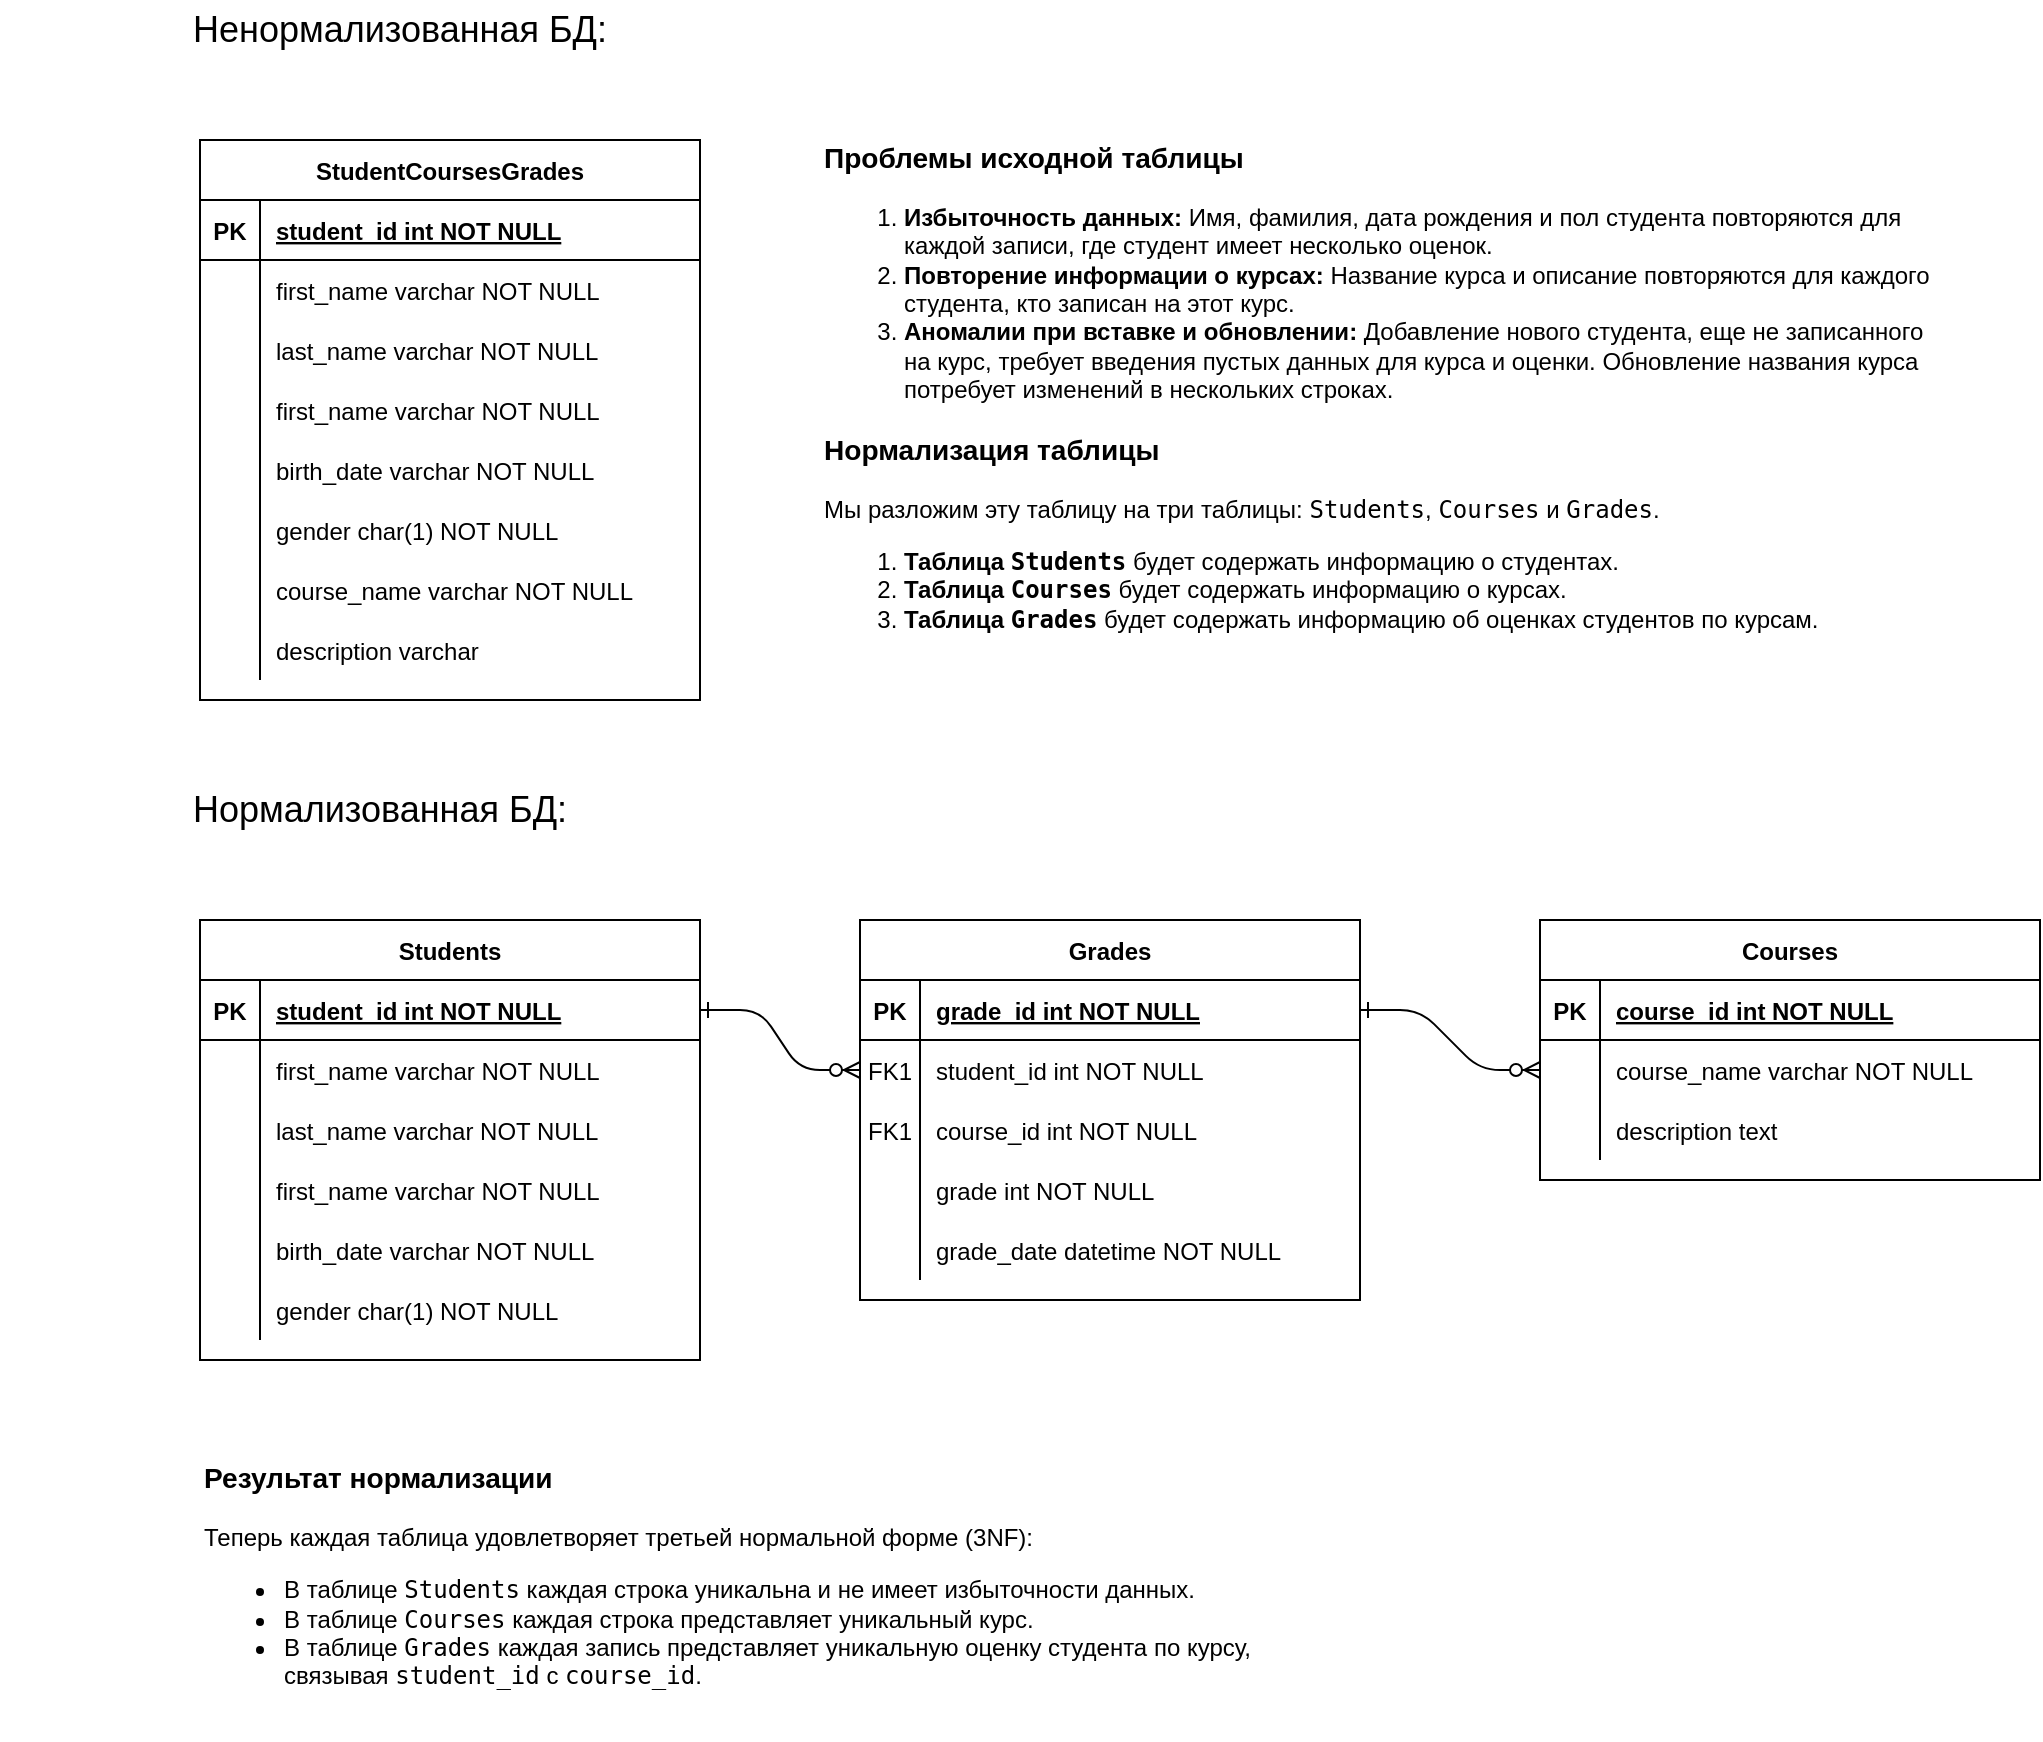 <mxfile version="25.0.3" pages="2">
  <diagram id="R2lEEEUBdFMjLlhIrx00" name="Пример 1">
    <mxGraphModel dx="1887" dy="658" grid="1" gridSize="10" guides="1" tooltips="1" connect="1" arrows="1" fold="1" page="1" pageScale="1" pageWidth="850" pageHeight="1100" math="0" shadow="0" extFonts="Permanent Marker^https://fonts.googleapis.com/css?family=Permanent+Marker">
      <root>
        <mxCell id="0" />
        <mxCell id="1" parent="0" />
        <mxCell id="C-vyLk0tnHw3VtMMgP7b-1" value="" style="edgeStyle=entityRelationEdgeStyle;endArrow=ERzeroToMany;startArrow=ERone;endFill=1;startFill=0;" parent="1" source="C-vyLk0tnHw3VtMMgP7b-24" target="C-vyLk0tnHw3VtMMgP7b-6" edge="1">
          <mxGeometry width="100" height="100" relative="1" as="geometry">
            <mxPoint x="310" y="1070" as="sourcePoint" />
            <mxPoint x="410" y="970" as="targetPoint" />
          </mxGeometry>
        </mxCell>
        <mxCell id="C-vyLk0tnHw3VtMMgP7b-12" value="" style="edgeStyle=entityRelationEdgeStyle;endArrow=ERzeroToMany;startArrow=ERone;endFill=1;startFill=0;" parent="1" source="C-vyLk0tnHw3VtMMgP7b-3" target="C-vyLk0tnHw3VtMMgP7b-17" edge="1">
          <mxGeometry width="100" height="100" relative="1" as="geometry">
            <mxPoint x="370" y="530" as="sourcePoint" />
            <mxPoint x="430" y="555" as="targetPoint" />
          </mxGeometry>
        </mxCell>
        <mxCell id="C-vyLk0tnHw3VtMMgP7b-2" value="Grades" style="shape=table;startSize=30;container=1;collapsible=1;childLayout=tableLayout;fixedRows=1;rowLines=0;fontStyle=1;align=center;resizeLast=1;" parent="1" vertex="1">
          <mxGeometry x="420" y="470" width="250" height="190" as="geometry" />
        </mxCell>
        <mxCell id="C-vyLk0tnHw3VtMMgP7b-3" value="" style="shape=partialRectangle;collapsible=0;dropTarget=0;pointerEvents=0;fillColor=none;points=[[0,0.5],[1,0.5]];portConstraint=eastwest;top=0;left=0;right=0;bottom=1;" parent="C-vyLk0tnHw3VtMMgP7b-2" vertex="1">
          <mxGeometry y="30" width="250" height="30" as="geometry" />
        </mxCell>
        <mxCell id="C-vyLk0tnHw3VtMMgP7b-4" value="PK" style="shape=partialRectangle;overflow=hidden;connectable=0;fillColor=none;top=0;left=0;bottom=0;right=0;fontStyle=1;" parent="C-vyLk0tnHw3VtMMgP7b-3" vertex="1">
          <mxGeometry width="30" height="30" as="geometry">
            <mxRectangle width="30" height="30" as="alternateBounds" />
          </mxGeometry>
        </mxCell>
        <mxCell id="C-vyLk0tnHw3VtMMgP7b-5" value="grade_id int NOT NULL " style="shape=partialRectangle;overflow=hidden;connectable=0;fillColor=none;top=0;left=0;bottom=0;right=0;align=left;spacingLeft=6;fontStyle=5;" parent="C-vyLk0tnHw3VtMMgP7b-3" vertex="1">
          <mxGeometry x="30" width="220" height="30" as="geometry">
            <mxRectangle width="220" height="30" as="alternateBounds" />
          </mxGeometry>
        </mxCell>
        <mxCell id="C-vyLk0tnHw3VtMMgP7b-6" value="" style="shape=partialRectangle;collapsible=0;dropTarget=0;pointerEvents=0;fillColor=none;points=[[0,0.5],[1,0.5]];portConstraint=eastwest;top=0;left=0;right=0;bottom=0;" parent="C-vyLk0tnHw3VtMMgP7b-2" vertex="1">
          <mxGeometry y="60" width="250" height="30" as="geometry" />
        </mxCell>
        <mxCell id="C-vyLk0tnHw3VtMMgP7b-7" value="FK1" style="shape=partialRectangle;overflow=hidden;connectable=0;fillColor=none;top=0;left=0;bottom=0;right=0;" parent="C-vyLk0tnHw3VtMMgP7b-6" vertex="1">
          <mxGeometry width="30" height="30" as="geometry">
            <mxRectangle width="30" height="30" as="alternateBounds" />
          </mxGeometry>
        </mxCell>
        <mxCell id="C-vyLk0tnHw3VtMMgP7b-8" value="student_id int NOT NULL" style="shape=partialRectangle;overflow=hidden;connectable=0;fillColor=none;top=0;left=0;bottom=0;right=0;align=left;spacingLeft=6;" parent="C-vyLk0tnHw3VtMMgP7b-6" vertex="1">
          <mxGeometry x="30" width="220" height="30" as="geometry">
            <mxRectangle width="220" height="30" as="alternateBounds" />
          </mxGeometry>
        </mxCell>
        <mxCell id="tH8JoVMTj8ZfuamFfaAy-13" value="" style="shape=partialRectangle;collapsible=0;dropTarget=0;pointerEvents=0;fillColor=none;points=[[0,0.5],[1,0.5]];portConstraint=eastwest;top=0;left=0;right=0;bottom=0;" parent="C-vyLk0tnHw3VtMMgP7b-2" vertex="1">
          <mxGeometry y="90" width="250" height="30" as="geometry" />
        </mxCell>
        <mxCell id="tH8JoVMTj8ZfuamFfaAy-14" value="FK1" style="shape=partialRectangle;overflow=hidden;connectable=0;fillColor=none;top=0;left=0;bottom=0;right=0;" parent="tH8JoVMTj8ZfuamFfaAy-13" vertex="1">
          <mxGeometry width="30" height="30" as="geometry">
            <mxRectangle width="30" height="30" as="alternateBounds" />
          </mxGeometry>
        </mxCell>
        <mxCell id="tH8JoVMTj8ZfuamFfaAy-15" value="course_id int NOT NULL" style="shape=partialRectangle;overflow=hidden;connectable=0;fillColor=none;top=0;left=0;bottom=0;right=0;align=left;spacingLeft=6;" parent="tH8JoVMTj8ZfuamFfaAy-13" vertex="1">
          <mxGeometry x="30" width="220" height="30" as="geometry">
            <mxRectangle width="220" height="30" as="alternateBounds" />
          </mxGeometry>
        </mxCell>
        <mxCell id="C-vyLk0tnHw3VtMMgP7b-9" value="" style="shape=partialRectangle;collapsible=0;dropTarget=0;pointerEvents=0;fillColor=none;points=[[0,0.5],[1,0.5]];portConstraint=eastwest;top=0;left=0;right=0;bottom=0;" parent="C-vyLk0tnHw3VtMMgP7b-2" vertex="1">
          <mxGeometry y="120" width="250" height="30" as="geometry" />
        </mxCell>
        <mxCell id="C-vyLk0tnHw3VtMMgP7b-10" value="" style="shape=partialRectangle;overflow=hidden;connectable=0;fillColor=none;top=0;left=0;bottom=0;right=0;" parent="C-vyLk0tnHw3VtMMgP7b-9" vertex="1">
          <mxGeometry width="30" height="30" as="geometry">
            <mxRectangle width="30" height="30" as="alternateBounds" />
          </mxGeometry>
        </mxCell>
        <mxCell id="C-vyLk0tnHw3VtMMgP7b-11" value="grade int NOT NULL" style="shape=partialRectangle;overflow=hidden;connectable=0;fillColor=none;top=0;left=0;bottom=0;right=0;align=left;spacingLeft=6;" parent="C-vyLk0tnHw3VtMMgP7b-9" vertex="1">
          <mxGeometry x="30" width="220" height="30" as="geometry">
            <mxRectangle width="220" height="30" as="alternateBounds" />
          </mxGeometry>
        </mxCell>
        <mxCell id="tH8JoVMTj8ZfuamFfaAy-19" value="" style="shape=partialRectangle;collapsible=0;dropTarget=0;pointerEvents=0;fillColor=none;points=[[0,0.5],[1,0.5]];portConstraint=eastwest;top=0;left=0;right=0;bottom=0;" parent="C-vyLk0tnHw3VtMMgP7b-2" vertex="1">
          <mxGeometry y="150" width="250" height="30" as="geometry" />
        </mxCell>
        <mxCell id="tH8JoVMTj8ZfuamFfaAy-20" value="" style="shape=partialRectangle;overflow=hidden;connectable=0;fillColor=none;top=0;left=0;bottom=0;right=0;" parent="tH8JoVMTj8ZfuamFfaAy-19" vertex="1">
          <mxGeometry width="30" height="30" as="geometry">
            <mxRectangle width="30" height="30" as="alternateBounds" />
          </mxGeometry>
        </mxCell>
        <mxCell id="tH8JoVMTj8ZfuamFfaAy-21" value="grade_date datetime NOT NULL" style="shape=partialRectangle;overflow=hidden;connectable=0;fillColor=none;top=0;left=0;bottom=0;right=0;align=left;spacingLeft=6;" parent="tH8JoVMTj8ZfuamFfaAy-19" vertex="1">
          <mxGeometry x="30" width="220" height="30" as="geometry">
            <mxRectangle width="220" height="30" as="alternateBounds" />
          </mxGeometry>
        </mxCell>
        <mxCell id="C-vyLk0tnHw3VtMMgP7b-13" value="Courses" style="shape=table;startSize=30;container=1;collapsible=1;childLayout=tableLayout;fixedRows=1;rowLines=0;fontStyle=1;align=center;resizeLast=1;" parent="1" vertex="1">
          <mxGeometry x="760" y="470" width="250" height="130" as="geometry">
            <mxRectangle x="760" y="470" width="90" height="30" as="alternateBounds" />
          </mxGeometry>
        </mxCell>
        <mxCell id="C-vyLk0tnHw3VtMMgP7b-14" value="" style="shape=partialRectangle;collapsible=0;dropTarget=0;pointerEvents=0;fillColor=none;points=[[0,0.5],[1,0.5]];portConstraint=eastwest;top=0;left=0;right=0;bottom=1;" parent="C-vyLk0tnHw3VtMMgP7b-13" vertex="1">
          <mxGeometry y="30" width="250" height="30" as="geometry" />
        </mxCell>
        <mxCell id="C-vyLk0tnHw3VtMMgP7b-15" value="PK" style="shape=partialRectangle;overflow=hidden;connectable=0;fillColor=none;top=0;left=0;bottom=0;right=0;fontStyle=1;" parent="C-vyLk0tnHw3VtMMgP7b-14" vertex="1">
          <mxGeometry width="30" height="30" as="geometry">
            <mxRectangle width="30" height="30" as="alternateBounds" />
          </mxGeometry>
        </mxCell>
        <mxCell id="C-vyLk0tnHw3VtMMgP7b-16" value="course_id int NOT NULL " style="shape=partialRectangle;overflow=hidden;connectable=0;fillColor=none;top=0;left=0;bottom=0;right=0;align=left;spacingLeft=6;fontStyle=5;" parent="C-vyLk0tnHw3VtMMgP7b-14" vertex="1">
          <mxGeometry x="30" width="220" height="30" as="geometry">
            <mxRectangle width="220" height="30" as="alternateBounds" />
          </mxGeometry>
        </mxCell>
        <mxCell id="C-vyLk0tnHw3VtMMgP7b-17" value="" style="shape=partialRectangle;collapsible=0;dropTarget=0;pointerEvents=0;fillColor=none;points=[[0,0.5],[1,0.5]];portConstraint=eastwest;top=0;left=0;right=0;bottom=0;" parent="C-vyLk0tnHw3VtMMgP7b-13" vertex="1">
          <mxGeometry y="60" width="250" height="30" as="geometry" />
        </mxCell>
        <mxCell id="C-vyLk0tnHw3VtMMgP7b-18" value="" style="shape=partialRectangle;overflow=hidden;connectable=0;fillColor=none;top=0;left=0;bottom=0;right=0;" parent="C-vyLk0tnHw3VtMMgP7b-17" vertex="1">
          <mxGeometry width="30" height="30" as="geometry">
            <mxRectangle width="30" height="30" as="alternateBounds" />
          </mxGeometry>
        </mxCell>
        <mxCell id="C-vyLk0tnHw3VtMMgP7b-19" value="course_name varchar NOT NULL" style="shape=partialRectangle;overflow=hidden;connectable=0;fillColor=none;top=0;left=0;bottom=0;right=0;align=left;spacingLeft=6;" parent="C-vyLk0tnHw3VtMMgP7b-17" vertex="1">
          <mxGeometry x="30" width="220" height="30" as="geometry">
            <mxRectangle width="220" height="30" as="alternateBounds" />
          </mxGeometry>
        </mxCell>
        <mxCell id="C-vyLk0tnHw3VtMMgP7b-20" value="" style="shape=partialRectangle;collapsible=0;dropTarget=0;pointerEvents=0;fillColor=none;points=[[0,0.5],[1,0.5]];portConstraint=eastwest;top=0;left=0;right=0;bottom=0;" parent="C-vyLk0tnHw3VtMMgP7b-13" vertex="1">
          <mxGeometry y="90" width="250" height="30" as="geometry" />
        </mxCell>
        <mxCell id="C-vyLk0tnHw3VtMMgP7b-21" value="" style="shape=partialRectangle;overflow=hidden;connectable=0;fillColor=none;top=0;left=0;bottom=0;right=0;" parent="C-vyLk0tnHw3VtMMgP7b-20" vertex="1">
          <mxGeometry width="30" height="30" as="geometry">
            <mxRectangle width="30" height="30" as="alternateBounds" />
          </mxGeometry>
        </mxCell>
        <mxCell id="C-vyLk0tnHw3VtMMgP7b-22" value="description text" style="shape=partialRectangle;overflow=hidden;connectable=0;fillColor=none;top=0;left=0;bottom=0;right=0;align=left;spacingLeft=6;" parent="C-vyLk0tnHw3VtMMgP7b-20" vertex="1">
          <mxGeometry x="30" width="220" height="30" as="geometry">
            <mxRectangle width="220" height="30" as="alternateBounds" />
          </mxGeometry>
        </mxCell>
        <mxCell id="C-vyLk0tnHw3VtMMgP7b-23" value="Students" style="shape=table;startSize=30;container=1;collapsible=1;childLayout=tableLayout;fixedRows=1;rowLines=0;fontStyle=1;align=center;resizeLast=1;" parent="1" vertex="1">
          <mxGeometry x="90" y="470" width="250" height="220" as="geometry">
            <mxRectangle x="120" y="120" width="90" height="30" as="alternateBounds" />
          </mxGeometry>
        </mxCell>
        <mxCell id="C-vyLk0tnHw3VtMMgP7b-24" value="" style="shape=partialRectangle;collapsible=0;dropTarget=0;pointerEvents=0;fillColor=none;points=[[0,0.5],[1,0.5]];portConstraint=eastwest;top=0;left=0;right=0;bottom=1;" parent="C-vyLk0tnHw3VtMMgP7b-23" vertex="1">
          <mxGeometry y="30" width="250" height="30" as="geometry" />
        </mxCell>
        <mxCell id="C-vyLk0tnHw3VtMMgP7b-25" value="PK" style="shape=partialRectangle;overflow=hidden;connectable=0;fillColor=none;top=0;left=0;bottom=0;right=0;fontStyle=1;" parent="C-vyLk0tnHw3VtMMgP7b-24" vertex="1">
          <mxGeometry width="30" height="30" as="geometry">
            <mxRectangle width="30" height="30" as="alternateBounds" />
          </mxGeometry>
        </mxCell>
        <mxCell id="C-vyLk0tnHw3VtMMgP7b-26" value="student_id int NOT NULL " style="shape=partialRectangle;overflow=hidden;connectable=0;fillColor=none;top=0;left=0;bottom=0;right=0;align=left;spacingLeft=6;fontStyle=5;" parent="C-vyLk0tnHw3VtMMgP7b-24" vertex="1">
          <mxGeometry x="30" width="220" height="30" as="geometry">
            <mxRectangle width="220" height="30" as="alternateBounds" />
          </mxGeometry>
        </mxCell>
        <mxCell id="C-vyLk0tnHw3VtMMgP7b-27" value="" style="shape=partialRectangle;collapsible=0;dropTarget=0;pointerEvents=0;fillColor=none;points=[[0,0.5],[1,0.5]];portConstraint=eastwest;top=0;left=0;right=0;bottom=0;" parent="C-vyLk0tnHw3VtMMgP7b-23" vertex="1">
          <mxGeometry y="60" width="250" height="30" as="geometry" />
        </mxCell>
        <mxCell id="C-vyLk0tnHw3VtMMgP7b-28" value="" style="shape=partialRectangle;overflow=hidden;connectable=0;fillColor=none;top=0;left=0;bottom=0;right=0;" parent="C-vyLk0tnHw3VtMMgP7b-27" vertex="1">
          <mxGeometry width="30" height="30" as="geometry">
            <mxRectangle width="30" height="30" as="alternateBounds" />
          </mxGeometry>
        </mxCell>
        <mxCell id="C-vyLk0tnHw3VtMMgP7b-29" value="first_name varchar NOT NULL" style="shape=partialRectangle;overflow=hidden;connectable=0;fillColor=none;top=0;left=0;bottom=0;right=0;align=left;spacingLeft=6;" parent="C-vyLk0tnHw3VtMMgP7b-27" vertex="1">
          <mxGeometry x="30" width="220" height="30" as="geometry">
            <mxRectangle width="220" height="30" as="alternateBounds" />
          </mxGeometry>
        </mxCell>
        <mxCell id="tH8JoVMTj8ZfuamFfaAy-1" value="" style="shape=partialRectangle;collapsible=0;dropTarget=0;pointerEvents=0;fillColor=none;points=[[0,0.5],[1,0.5]];portConstraint=eastwest;top=0;left=0;right=0;bottom=0;" parent="C-vyLk0tnHw3VtMMgP7b-23" vertex="1">
          <mxGeometry y="90" width="250" height="30" as="geometry" />
        </mxCell>
        <mxCell id="tH8JoVMTj8ZfuamFfaAy-2" value="" style="shape=partialRectangle;overflow=hidden;connectable=0;fillColor=none;top=0;left=0;bottom=0;right=0;" parent="tH8JoVMTj8ZfuamFfaAy-1" vertex="1">
          <mxGeometry width="30" height="30" as="geometry">
            <mxRectangle width="30" height="30" as="alternateBounds" />
          </mxGeometry>
        </mxCell>
        <mxCell id="tH8JoVMTj8ZfuamFfaAy-3" value="last_name varchar NOT NULL" style="shape=partialRectangle;overflow=hidden;connectable=0;fillColor=none;top=0;left=0;bottom=0;right=0;align=left;spacingLeft=6;" parent="tH8JoVMTj8ZfuamFfaAy-1" vertex="1">
          <mxGeometry x="30" width="220" height="30" as="geometry">
            <mxRectangle width="220" height="30" as="alternateBounds" />
          </mxGeometry>
        </mxCell>
        <mxCell id="tH8JoVMTj8ZfuamFfaAy-4" value="" style="shape=partialRectangle;collapsible=0;dropTarget=0;pointerEvents=0;fillColor=none;points=[[0,0.5],[1,0.5]];portConstraint=eastwest;top=0;left=0;right=0;bottom=0;" parent="C-vyLk0tnHw3VtMMgP7b-23" vertex="1">
          <mxGeometry y="120" width="250" height="30" as="geometry" />
        </mxCell>
        <mxCell id="tH8JoVMTj8ZfuamFfaAy-5" value="" style="shape=partialRectangle;overflow=hidden;connectable=0;fillColor=none;top=0;left=0;bottom=0;right=0;" parent="tH8JoVMTj8ZfuamFfaAy-4" vertex="1">
          <mxGeometry width="30" height="30" as="geometry">
            <mxRectangle width="30" height="30" as="alternateBounds" />
          </mxGeometry>
        </mxCell>
        <mxCell id="tH8JoVMTj8ZfuamFfaAy-6" value="first_name varchar NOT NULL" style="shape=partialRectangle;overflow=hidden;connectable=0;fillColor=none;top=0;left=0;bottom=0;right=0;align=left;spacingLeft=6;" parent="tH8JoVMTj8ZfuamFfaAy-4" vertex="1">
          <mxGeometry x="30" width="220" height="30" as="geometry">
            <mxRectangle width="220" height="30" as="alternateBounds" />
          </mxGeometry>
        </mxCell>
        <mxCell id="tH8JoVMTj8ZfuamFfaAy-7" value="" style="shape=partialRectangle;collapsible=0;dropTarget=0;pointerEvents=0;fillColor=none;points=[[0,0.5],[1,0.5]];portConstraint=eastwest;top=0;left=0;right=0;bottom=0;" parent="C-vyLk0tnHw3VtMMgP7b-23" vertex="1">
          <mxGeometry y="150" width="250" height="30" as="geometry" />
        </mxCell>
        <mxCell id="tH8JoVMTj8ZfuamFfaAy-8" value="" style="shape=partialRectangle;overflow=hidden;connectable=0;fillColor=none;top=0;left=0;bottom=0;right=0;" parent="tH8JoVMTj8ZfuamFfaAy-7" vertex="1">
          <mxGeometry width="30" height="30" as="geometry">
            <mxRectangle width="30" height="30" as="alternateBounds" />
          </mxGeometry>
        </mxCell>
        <mxCell id="tH8JoVMTj8ZfuamFfaAy-9" value="birth_date varchar NOT NULL" style="shape=partialRectangle;overflow=hidden;connectable=0;fillColor=none;top=0;left=0;bottom=0;right=0;align=left;spacingLeft=6;" parent="tH8JoVMTj8ZfuamFfaAy-7" vertex="1">
          <mxGeometry x="30" width="220" height="30" as="geometry">
            <mxRectangle width="220" height="30" as="alternateBounds" />
          </mxGeometry>
        </mxCell>
        <mxCell id="tH8JoVMTj8ZfuamFfaAy-10" value="" style="shape=partialRectangle;collapsible=0;dropTarget=0;pointerEvents=0;fillColor=none;points=[[0,0.5],[1,0.5]];portConstraint=eastwest;top=0;left=0;right=0;bottom=0;" parent="C-vyLk0tnHw3VtMMgP7b-23" vertex="1">
          <mxGeometry y="180" width="250" height="30" as="geometry" />
        </mxCell>
        <mxCell id="tH8JoVMTj8ZfuamFfaAy-11" value="" style="shape=partialRectangle;overflow=hidden;connectable=0;fillColor=none;top=0;left=0;bottom=0;right=0;" parent="tH8JoVMTj8ZfuamFfaAy-10" vertex="1">
          <mxGeometry width="30" height="30" as="geometry">
            <mxRectangle width="30" height="30" as="alternateBounds" />
          </mxGeometry>
        </mxCell>
        <mxCell id="tH8JoVMTj8ZfuamFfaAy-12" value="gender char(1) NOT NULL" style="shape=partialRectangle;overflow=hidden;connectable=0;fillColor=none;top=0;left=0;bottom=0;right=0;align=left;spacingLeft=6;" parent="tH8JoVMTj8ZfuamFfaAy-10" vertex="1">
          <mxGeometry x="30" width="220" height="30" as="geometry">
            <mxRectangle width="220" height="30" as="alternateBounds" />
          </mxGeometry>
        </mxCell>
        <mxCell id="tH8JoVMTj8ZfuamFfaAy-22" value="StudentCoursesGrades" style="shape=table;startSize=30;container=1;collapsible=1;childLayout=tableLayout;fixedRows=1;rowLines=0;fontStyle=1;align=center;resizeLast=1;" parent="1" vertex="1">
          <mxGeometry x="90" y="80" width="250" height="280" as="geometry">
            <mxRectangle x="120" y="120" width="90" height="30" as="alternateBounds" />
          </mxGeometry>
        </mxCell>
        <mxCell id="tH8JoVMTj8ZfuamFfaAy-23" value="" style="shape=partialRectangle;collapsible=0;dropTarget=0;pointerEvents=0;fillColor=none;points=[[0,0.5],[1,0.5]];portConstraint=eastwest;top=0;left=0;right=0;bottom=1;" parent="tH8JoVMTj8ZfuamFfaAy-22" vertex="1">
          <mxGeometry y="30" width="250" height="30" as="geometry" />
        </mxCell>
        <mxCell id="tH8JoVMTj8ZfuamFfaAy-24" value="PK" style="shape=partialRectangle;overflow=hidden;connectable=0;fillColor=none;top=0;left=0;bottom=0;right=0;fontStyle=1;" parent="tH8JoVMTj8ZfuamFfaAy-23" vertex="1">
          <mxGeometry width="30" height="30" as="geometry">
            <mxRectangle width="30" height="30" as="alternateBounds" />
          </mxGeometry>
        </mxCell>
        <mxCell id="tH8JoVMTj8ZfuamFfaAy-25" value="student_id int NOT NULL " style="shape=partialRectangle;overflow=hidden;connectable=0;fillColor=none;top=0;left=0;bottom=0;right=0;align=left;spacingLeft=6;fontStyle=5;" parent="tH8JoVMTj8ZfuamFfaAy-23" vertex="1">
          <mxGeometry x="30" width="220" height="30" as="geometry">
            <mxRectangle width="220" height="30" as="alternateBounds" />
          </mxGeometry>
        </mxCell>
        <mxCell id="tH8JoVMTj8ZfuamFfaAy-26" value="" style="shape=partialRectangle;collapsible=0;dropTarget=0;pointerEvents=0;fillColor=none;points=[[0,0.5],[1,0.5]];portConstraint=eastwest;top=0;left=0;right=0;bottom=0;" parent="tH8JoVMTj8ZfuamFfaAy-22" vertex="1">
          <mxGeometry y="60" width="250" height="30" as="geometry" />
        </mxCell>
        <mxCell id="tH8JoVMTj8ZfuamFfaAy-27" value="" style="shape=partialRectangle;overflow=hidden;connectable=0;fillColor=none;top=0;left=0;bottom=0;right=0;" parent="tH8JoVMTj8ZfuamFfaAy-26" vertex="1">
          <mxGeometry width="30" height="30" as="geometry">
            <mxRectangle width="30" height="30" as="alternateBounds" />
          </mxGeometry>
        </mxCell>
        <mxCell id="tH8JoVMTj8ZfuamFfaAy-28" value="first_name varchar NOT NULL" style="shape=partialRectangle;overflow=hidden;connectable=0;fillColor=none;top=0;left=0;bottom=0;right=0;align=left;spacingLeft=6;" parent="tH8JoVMTj8ZfuamFfaAy-26" vertex="1">
          <mxGeometry x="30" width="220" height="30" as="geometry">
            <mxRectangle width="220" height="30" as="alternateBounds" />
          </mxGeometry>
        </mxCell>
        <mxCell id="tH8JoVMTj8ZfuamFfaAy-29" value="" style="shape=partialRectangle;collapsible=0;dropTarget=0;pointerEvents=0;fillColor=none;points=[[0,0.5],[1,0.5]];portConstraint=eastwest;top=0;left=0;right=0;bottom=0;" parent="tH8JoVMTj8ZfuamFfaAy-22" vertex="1">
          <mxGeometry y="90" width="250" height="30" as="geometry" />
        </mxCell>
        <mxCell id="tH8JoVMTj8ZfuamFfaAy-30" value="" style="shape=partialRectangle;overflow=hidden;connectable=0;fillColor=none;top=0;left=0;bottom=0;right=0;" parent="tH8JoVMTj8ZfuamFfaAy-29" vertex="1">
          <mxGeometry width="30" height="30" as="geometry">
            <mxRectangle width="30" height="30" as="alternateBounds" />
          </mxGeometry>
        </mxCell>
        <mxCell id="tH8JoVMTj8ZfuamFfaAy-31" value="last_name varchar NOT NULL" style="shape=partialRectangle;overflow=hidden;connectable=0;fillColor=none;top=0;left=0;bottom=0;right=0;align=left;spacingLeft=6;" parent="tH8JoVMTj8ZfuamFfaAy-29" vertex="1">
          <mxGeometry x="30" width="220" height="30" as="geometry">
            <mxRectangle width="220" height="30" as="alternateBounds" />
          </mxGeometry>
        </mxCell>
        <mxCell id="tH8JoVMTj8ZfuamFfaAy-32" value="" style="shape=partialRectangle;collapsible=0;dropTarget=0;pointerEvents=0;fillColor=none;points=[[0,0.5],[1,0.5]];portConstraint=eastwest;top=0;left=0;right=0;bottom=0;" parent="tH8JoVMTj8ZfuamFfaAy-22" vertex="1">
          <mxGeometry y="120" width="250" height="30" as="geometry" />
        </mxCell>
        <mxCell id="tH8JoVMTj8ZfuamFfaAy-33" value="" style="shape=partialRectangle;overflow=hidden;connectable=0;fillColor=none;top=0;left=0;bottom=0;right=0;" parent="tH8JoVMTj8ZfuamFfaAy-32" vertex="1">
          <mxGeometry width="30" height="30" as="geometry">
            <mxRectangle width="30" height="30" as="alternateBounds" />
          </mxGeometry>
        </mxCell>
        <mxCell id="tH8JoVMTj8ZfuamFfaAy-34" value="first_name varchar NOT NULL" style="shape=partialRectangle;overflow=hidden;connectable=0;fillColor=none;top=0;left=0;bottom=0;right=0;align=left;spacingLeft=6;" parent="tH8JoVMTj8ZfuamFfaAy-32" vertex="1">
          <mxGeometry x="30" width="220" height="30" as="geometry">
            <mxRectangle width="220" height="30" as="alternateBounds" />
          </mxGeometry>
        </mxCell>
        <mxCell id="tH8JoVMTj8ZfuamFfaAy-35" value="" style="shape=partialRectangle;collapsible=0;dropTarget=0;pointerEvents=0;fillColor=none;points=[[0,0.5],[1,0.5]];portConstraint=eastwest;top=0;left=0;right=0;bottom=0;" parent="tH8JoVMTj8ZfuamFfaAy-22" vertex="1">
          <mxGeometry y="150" width="250" height="30" as="geometry" />
        </mxCell>
        <mxCell id="tH8JoVMTj8ZfuamFfaAy-36" value="" style="shape=partialRectangle;overflow=hidden;connectable=0;fillColor=none;top=0;left=0;bottom=0;right=0;" parent="tH8JoVMTj8ZfuamFfaAy-35" vertex="1">
          <mxGeometry width="30" height="30" as="geometry">
            <mxRectangle width="30" height="30" as="alternateBounds" />
          </mxGeometry>
        </mxCell>
        <mxCell id="tH8JoVMTj8ZfuamFfaAy-37" value="birth_date varchar NOT NULL" style="shape=partialRectangle;overflow=hidden;connectable=0;fillColor=none;top=0;left=0;bottom=0;right=0;align=left;spacingLeft=6;" parent="tH8JoVMTj8ZfuamFfaAy-35" vertex="1">
          <mxGeometry x="30" width="220" height="30" as="geometry">
            <mxRectangle width="220" height="30" as="alternateBounds" />
          </mxGeometry>
        </mxCell>
        <mxCell id="tH8JoVMTj8ZfuamFfaAy-38" value="" style="shape=partialRectangle;collapsible=0;dropTarget=0;pointerEvents=0;fillColor=none;points=[[0,0.5],[1,0.5]];portConstraint=eastwest;top=0;left=0;right=0;bottom=0;" parent="tH8JoVMTj8ZfuamFfaAy-22" vertex="1">
          <mxGeometry y="180" width="250" height="30" as="geometry" />
        </mxCell>
        <mxCell id="tH8JoVMTj8ZfuamFfaAy-39" value="" style="shape=partialRectangle;overflow=hidden;connectable=0;fillColor=none;top=0;left=0;bottom=0;right=0;" parent="tH8JoVMTj8ZfuamFfaAy-38" vertex="1">
          <mxGeometry width="30" height="30" as="geometry">
            <mxRectangle width="30" height="30" as="alternateBounds" />
          </mxGeometry>
        </mxCell>
        <mxCell id="tH8JoVMTj8ZfuamFfaAy-40" value="gender char(1) NOT NULL" style="shape=partialRectangle;overflow=hidden;connectable=0;fillColor=none;top=0;left=0;bottom=0;right=0;align=left;spacingLeft=6;" parent="tH8JoVMTj8ZfuamFfaAy-38" vertex="1">
          <mxGeometry x="30" width="220" height="30" as="geometry">
            <mxRectangle width="220" height="30" as="alternateBounds" />
          </mxGeometry>
        </mxCell>
        <mxCell id="tH8JoVMTj8ZfuamFfaAy-60" value="" style="shape=partialRectangle;collapsible=0;dropTarget=0;pointerEvents=0;fillColor=none;points=[[0,0.5],[1,0.5]];portConstraint=eastwest;top=0;left=0;right=0;bottom=0;" parent="tH8JoVMTj8ZfuamFfaAy-22" vertex="1">
          <mxGeometry y="210" width="250" height="30" as="geometry" />
        </mxCell>
        <mxCell id="tH8JoVMTj8ZfuamFfaAy-61" value="" style="shape=partialRectangle;overflow=hidden;connectable=0;fillColor=none;top=0;left=0;bottom=0;right=0;" parent="tH8JoVMTj8ZfuamFfaAy-60" vertex="1">
          <mxGeometry width="30" height="30" as="geometry">
            <mxRectangle width="30" height="30" as="alternateBounds" />
          </mxGeometry>
        </mxCell>
        <mxCell id="tH8JoVMTj8ZfuamFfaAy-62" value="course_name varchar NOT NULL" style="shape=partialRectangle;overflow=hidden;connectable=0;fillColor=none;top=0;left=0;bottom=0;right=0;align=left;spacingLeft=6;" parent="tH8JoVMTj8ZfuamFfaAy-60" vertex="1">
          <mxGeometry x="30" width="220" height="30" as="geometry">
            <mxRectangle width="220" height="30" as="alternateBounds" />
          </mxGeometry>
        </mxCell>
        <mxCell id="tH8JoVMTj8ZfuamFfaAy-63" value="" style="shape=partialRectangle;collapsible=0;dropTarget=0;pointerEvents=0;fillColor=none;points=[[0,0.5],[1,0.5]];portConstraint=eastwest;top=0;left=0;right=0;bottom=0;" parent="tH8JoVMTj8ZfuamFfaAy-22" vertex="1">
          <mxGeometry y="240" width="250" height="30" as="geometry" />
        </mxCell>
        <mxCell id="tH8JoVMTj8ZfuamFfaAy-64" value="" style="shape=partialRectangle;overflow=hidden;connectable=0;fillColor=none;top=0;left=0;bottom=0;right=0;" parent="tH8JoVMTj8ZfuamFfaAy-63" vertex="1">
          <mxGeometry width="30" height="30" as="geometry">
            <mxRectangle width="30" height="30" as="alternateBounds" />
          </mxGeometry>
        </mxCell>
        <mxCell id="tH8JoVMTj8ZfuamFfaAy-65" value="description varchar" style="shape=partialRectangle;overflow=hidden;connectable=0;fillColor=none;top=0;left=0;bottom=0;right=0;align=left;spacingLeft=6;" parent="tH8JoVMTj8ZfuamFfaAy-63" vertex="1">
          <mxGeometry x="30" width="220" height="30" as="geometry">
            <mxRectangle width="220" height="30" as="alternateBounds" />
          </mxGeometry>
        </mxCell>
        <mxCell id="tH8JoVMTj8ZfuamFfaAy-67" value="&lt;font style=&quot;font-size: 18px;&quot;&gt;Ненормализованная БД:&lt;/font&gt;" style="text;html=1;align=center;verticalAlign=middle;whiteSpace=wrap;rounded=0;" parent="1" vertex="1">
          <mxGeometry y="10" width="380" height="30" as="geometry" />
        </mxCell>
        <mxCell id="tH8JoVMTj8ZfuamFfaAy-69" value="&lt;font style=&quot;font-size: 18px;&quot;&gt;Нормализованная БД:&lt;/font&gt;" style="text;html=1;align=center;verticalAlign=middle;whiteSpace=wrap;rounded=0;" parent="1" vertex="1">
          <mxGeometry x="-10" y="400" width="380" height="30" as="geometry" />
        </mxCell>
        <mxCell id="tH8JoVMTj8ZfuamFfaAy-70" value="&lt;h3&gt;Проблемы исходной таблицы&lt;/h3&gt;&lt;ol&gt;&lt;li&gt;&lt;strong&gt;Избыточность данных:&lt;/strong&gt; Имя, фамилия, дата рождения и пол студента повторяются для каждой записи, где студент имеет несколько оценок.&lt;/li&gt;&lt;li&gt;&lt;strong&gt;Повторение информации о курсах:&lt;/strong&gt; Название курса и описание повторяются для каждого студента, кто записан на этот курс.&lt;/li&gt;&lt;li&gt;&lt;strong&gt;Аномалии при вставке и обновлении:&lt;/strong&gt; Добавление нового студента, еще не записанного на курс, требует введения пустых данных для курса и оценки. Обновление названия курса потребует изменений в нескольких строках.&lt;/li&gt;&lt;/ol&gt;&lt;h3&gt;Нормализация таблицы&lt;/h3&gt;&lt;p&gt;Мы разложим эту таблицу на три таблицы: &lt;code&gt;Students&lt;/code&gt;, &lt;code&gt;Courses&lt;/code&gt; и &lt;code&gt;Grades&lt;/code&gt;.&lt;/p&gt;&lt;ol&gt;&lt;li&gt;&lt;strong&gt;Таблица &lt;code&gt;Students&lt;/code&gt;&lt;/strong&gt; будет содержать информацию о студентах.&lt;/li&gt;&lt;li&gt;&lt;strong&gt;Таблица &lt;code&gt;Courses&lt;/code&gt;&lt;/strong&gt; будет содержать информацию о курсах.&lt;/li&gt;&lt;li&gt;&lt;strong&gt;Таблица &lt;code&gt;Grades&lt;/code&gt;&lt;/strong&gt; будет содержать информацию об оценках студентов по курсам.&lt;/li&gt;&lt;/ol&gt;" style="text;whiteSpace=wrap;html=1;" parent="1" vertex="1">
          <mxGeometry x="400" y="60" width="560" height="300" as="geometry" />
        </mxCell>
        <mxCell id="tH8JoVMTj8ZfuamFfaAy-71" value="&lt;h3&gt;Результат нормализации&lt;/h3&gt;&lt;p&gt;Теперь каждая таблица удовлетворяет третьей нормальной форме (3NF):&lt;/p&gt;&lt;ul&gt;&lt;li&gt;В таблице &lt;code&gt;Students&lt;/code&gt; каждая строка уникальна и не имеет избыточности данных.&lt;/li&gt;&lt;li&gt;В таблице &lt;code&gt;Courses&lt;/code&gt; каждая строка представляет уникальный курс.&lt;/li&gt;&lt;li&gt;В таблице &lt;code&gt;Grades&lt;/code&gt; каждая запись представляет уникальную оценку студента по курсу, связывая &lt;code&gt;student_id&lt;/code&gt; с &lt;code&gt;course_id&lt;/code&gt;.&lt;/li&gt;&lt;/ul&gt;" style="text;whiteSpace=wrap;html=1;" parent="1" vertex="1">
          <mxGeometry x="90" y="720" width="560" height="160" as="geometry" />
        </mxCell>
      </root>
    </mxGraphModel>
  </diagram>
  <diagram id="imkvIAyOOVndCY4AbTdo" name="Пример 2">
    <mxGraphModel dx="2729" dy="1072" grid="1" gridSize="10" guides="1" tooltips="1" connect="1" arrows="1" fold="1" page="1" pageScale="1" pageWidth="827" pageHeight="1169" math="0" shadow="0">
      <root>
        <mxCell id="0" />
        <mxCell id="1" parent="0" />
        <mxCell id="aqRBlZNmriFVgC5vYt-Z-1" value="" style="edgeStyle=entityRelationEdgeStyle;endArrow=ERzeroToMany;startArrow=ERone;endFill=1;startFill=0;" edge="1" parent="1" source="aqRBlZNmriFVgC5vYt-Z-30" target="aqRBlZNmriFVgC5vYt-Z-7">
          <mxGeometry width="100" height="100" relative="1" as="geometry">
            <mxPoint x="310" y="1070" as="sourcePoint" />
            <mxPoint x="410" y="970" as="targetPoint" />
          </mxGeometry>
        </mxCell>
        <mxCell id="aqRBlZNmriFVgC5vYt-Z-2" value="" style="edgeStyle=entityRelationEdgeStyle;endArrow=ERzeroToMany;startArrow=ERone;endFill=1;startFill=0;" edge="1" parent="1" source="aqRBlZNmriFVgC5vYt-Z-4" target="aqRBlZNmriFVgC5vYt-Z-23">
          <mxGeometry width="100" height="100" relative="1" as="geometry">
            <mxPoint x="370" y="530" as="sourcePoint" />
            <mxPoint x="430" y="555" as="targetPoint" />
          </mxGeometry>
        </mxCell>
        <mxCell id="aqRBlZNmriFVgC5vYt-Z-3" value="EmployeeProjectAssignments" style="shape=table;startSize=30;container=1;collapsible=1;childLayout=tableLayout;fixedRows=1;rowLines=0;fontStyle=1;align=center;resizeLast=1;" vertex="1" parent="1">
          <mxGeometry x="420" y="470" width="250" height="160" as="geometry" />
        </mxCell>
        <mxCell id="aqRBlZNmriFVgC5vYt-Z-4" value="" style="shape=partialRectangle;collapsible=0;dropTarget=0;pointerEvents=0;fillColor=none;points=[[0,0.5],[1,0.5]];portConstraint=eastwest;top=0;left=0;right=0;bottom=1;" vertex="1" parent="aqRBlZNmriFVgC5vYt-Z-3">
          <mxGeometry y="30" width="250" height="30" as="geometry" />
        </mxCell>
        <mxCell id="aqRBlZNmriFVgC5vYt-Z-5" value="PK" style="shape=partialRectangle;overflow=hidden;connectable=0;fillColor=none;top=0;left=0;bottom=0;right=0;fontStyle=1;" vertex="1" parent="aqRBlZNmriFVgC5vYt-Z-4">
          <mxGeometry width="30" height="30" as="geometry">
            <mxRectangle width="30" height="30" as="alternateBounds" />
          </mxGeometry>
        </mxCell>
        <mxCell id="aqRBlZNmriFVgC5vYt-Z-6" value="grade_id int NOT NULL " style="shape=partialRectangle;overflow=hidden;connectable=0;fillColor=none;top=0;left=0;bottom=0;right=0;align=left;spacingLeft=6;fontStyle=5;" vertex="1" parent="aqRBlZNmriFVgC5vYt-Z-4">
          <mxGeometry x="30" width="220" height="30" as="geometry">
            <mxRectangle width="220" height="30" as="alternateBounds" />
          </mxGeometry>
        </mxCell>
        <mxCell id="aqRBlZNmriFVgC5vYt-Z-7" value="" style="shape=partialRectangle;collapsible=0;dropTarget=0;pointerEvents=0;fillColor=none;points=[[0,0.5],[1,0.5]];portConstraint=eastwest;top=0;left=0;right=0;bottom=0;" vertex="1" parent="aqRBlZNmriFVgC5vYt-Z-3">
          <mxGeometry y="60" width="250" height="30" as="geometry" />
        </mxCell>
        <mxCell id="aqRBlZNmriFVgC5vYt-Z-8" value="FK1" style="shape=partialRectangle;overflow=hidden;connectable=0;fillColor=none;top=0;left=0;bottom=0;right=0;" vertex="1" parent="aqRBlZNmriFVgC5vYt-Z-7">
          <mxGeometry width="30" height="30" as="geometry">
            <mxRectangle width="30" height="30" as="alternateBounds" />
          </mxGeometry>
        </mxCell>
        <mxCell id="aqRBlZNmriFVgC5vYt-Z-9" value="employee_id int NOT NULL" style="shape=partialRectangle;overflow=hidden;connectable=0;fillColor=none;top=0;left=0;bottom=0;right=0;align=left;spacingLeft=6;" vertex="1" parent="aqRBlZNmriFVgC5vYt-Z-7">
          <mxGeometry x="30" width="220" height="30" as="geometry">
            <mxRectangle width="220" height="30" as="alternateBounds" />
          </mxGeometry>
        </mxCell>
        <mxCell id="aqRBlZNmriFVgC5vYt-Z-10" value="" style="shape=partialRectangle;collapsible=0;dropTarget=0;pointerEvents=0;fillColor=none;points=[[0,0.5],[1,0.5]];portConstraint=eastwest;top=0;left=0;right=0;bottom=0;" vertex="1" parent="aqRBlZNmriFVgC5vYt-Z-3">
          <mxGeometry y="90" width="250" height="30" as="geometry" />
        </mxCell>
        <mxCell id="aqRBlZNmriFVgC5vYt-Z-11" value="FK1" style="shape=partialRectangle;overflow=hidden;connectable=0;fillColor=none;top=0;left=0;bottom=0;right=0;" vertex="1" parent="aqRBlZNmriFVgC5vYt-Z-10">
          <mxGeometry width="30" height="30" as="geometry">
            <mxRectangle width="30" height="30" as="alternateBounds" />
          </mxGeometry>
        </mxCell>
        <mxCell id="aqRBlZNmriFVgC5vYt-Z-12" value="project_id int NOT NULL" style="shape=partialRectangle;overflow=hidden;connectable=0;fillColor=none;top=0;left=0;bottom=0;right=0;align=left;spacingLeft=6;" vertex="1" parent="aqRBlZNmriFVgC5vYt-Z-10">
          <mxGeometry x="30" width="220" height="30" as="geometry">
            <mxRectangle width="220" height="30" as="alternateBounds" />
          </mxGeometry>
        </mxCell>
        <mxCell id="aqRBlZNmriFVgC5vYt-Z-13" value="" style="shape=partialRectangle;collapsible=0;dropTarget=0;pointerEvents=0;fillColor=none;points=[[0,0.5],[1,0.5]];portConstraint=eastwest;top=0;left=0;right=0;bottom=0;" vertex="1" parent="aqRBlZNmriFVgC5vYt-Z-3">
          <mxGeometry y="120" width="250" height="30" as="geometry" />
        </mxCell>
        <mxCell id="aqRBlZNmriFVgC5vYt-Z-14" value="" style="shape=partialRectangle;overflow=hidden;connectable=0;fillColor=none;top=0;left=0;bottom=0;right=0;" vertex="1" parent="aqRBlZNmriFVgC5vYt-Z-13">
          <mxGeometry width="30" height="30" as="geometry">
            <mxRectangle width="30" height="30" as="alternateBounds" />
          </mxGeometry>
        </mxCell>
        <mxCell id="aqRBlZNmriFVgC5vYt-Z-15" value="hours_worked NOT NULL" style="shape=partialRectangle;overflow=hidden;connectable=0;fillColor=none;top=0;left=0;bottom=0;right=0;align=left;spacingLeft=6;" vertex="1" parent="aqRBlZNmriFVgC5vYt-Z-13">
          <mxGeometry x="30" width="220" height="30" as="geometry">
            <mxRectangle width="220" height="30" as="alternateBounds" />
          </mxGeometry>
        </mxCell>
        <mxCell id="aqRBlZNmriFVgC5vYt-Z-19" value="Projects" style="shape=table;startSize=30;container=1;collapsible=1;childLayout=tableLayout;fixedRows=1;rowLines=0;fontStyle=1;align=center;resizeLast=1;" vertex="1" parent="1">
          <mxGeometry x="760" y="470" width="250" height="100" as="geometry" />
        </mxCell>
        <mxCell id="aqRBlZNmriFVgC5vYt-Z-20" value="" style="shape=partialRectangle;collapsible=0;dropTarget=0;pointerEvents=0;fillColor=none;points=[[0,0.5],[1,0.5]];portConstraint=eastwest;top=0;left=0;right=0;bottom=1;" vertex="1" parent="aqRBlZNmriFVgC5vYt-Z-19">
          <mxGeometry y="30" width="250" height="30" as="geometry" />
        </mxCell>
        <mxCell id="aqRBlZNmriFVgC5vYt-Z-21" value="PK" style="shape=partialRectangle;overflow=hidden;connectable=0;fillColor=none;top=0;left=0;bottom=0;right=0;fontStyle=1;" vertex="1" parent="aqRBlZNmriFVgC5vYt-Z-20">
          <mxGeometry width="30" height="30" as="geometry">
            <mxRectangle width="30" height="30" as="alternateBounds" />
          </mxGeometry>
        </mxCell>
        <mxCell id="aqRBlZNmriFVgC5vYt-Z-22" value="project_id int NOT NULL " style="shape=partialRectangle;overflow=hidden;connectable=0;fillColor=none;top=0;left=0;bottom=0;right=0;align=left;spacingLeft=6;fontStyle=5;" vertex="1" parent="aqRBlZNmriFVgC5vYt-Z-20">
          <mxGeometry x="30" width="220" height="30" as="geometry">
            <mxRectangle width="220" height="30" as="alternateBounds" />
          </mxGeometry>
        </mxCell>
        <mxCell id="aqRBlZNmriFVgC5vYt-Z-23" value="" style="shape=partialRectangle;collapsible=0;dropTarget=0;pointerEvents=0;fillColor=none;points=[[0,0.5],[1,0.5]];portConstraint=eastwest;top=0;left=0;right=0;bottom=0;" vertex="1" parent="aqRBlZNmriFVgC5vYt-Z-19">
          <mxGeometry y="60" width="250" height="30" as="geometry" />
        </mxCell>
        <mxCell id="aqRBlZNmriFVgC5vYt-Z-24" value="" style="shape=partialRectangle;overflow=hidden;connectable=0;fillColor=none;top=0;left=0;bottom=0;right=0;" vertex="1" parent="aqRBlZNmriFVgC5vYt-Z-23">
          <mxGeometry width="30" height="30" as="geometry">
            <mxRectangle width="30" height="30" as="alternateBounds" />
          </mxGeometry>
        </mxCell>
        <mxCell id="aqRBlZNmriFVgC5vYt-Z-25" value="project_name varchar NOT NULL" style="shape=partialRectangle;overflow=hidden;connectable=0;fillColor=none;top=0;left=0;bottom=0;right=0;align=left;spacingLeft=6;" vertex="1" parent="aqRBlZNmriFVgC5vYt-Z-23">
          <mxGeometry x="30" width="220" height="30" as="geometry">
            <mxRectangle width="220" height="30" as="alternateBounds" />
          </mxGeometry>
        </mxCell>
        <mxCell id="aqRBlZNmriFVgC5vYt-Z-29" value="Employees" style="shape=table;startSize=30;container=1;collapsible=1;childLayout=tableLayout;fixedRows=1;rowLines=0;fontStyle=1;align=center;resizeLast=1;" vertex="1" parent="1">
          <mxGeometry x="90" y="470" width="250" height="160" as="geometry">
            <mxRectangle x="120" y="120" width="90" height="30" as="alternateBounds" />
          </mxGeometry>
        </mxCell>
        <mxCell id="aqRBlZNmriFVgC5vYt-Z-30" value="" style="shape=partialRectangle;collapsible=0;dropTarget=0;pointerEvents=0;fillColor=none;points=[[0,0.5],[1,0.5]];portConstraint=eastwest;top=0;left=0;right=0;bottom=1;" vertex="1" parent="aqRBlZNmriFVgC5vYt-Z-29">
          <mxGeometry y="30" width="250" height="30" as="geometry" />
        </mxCell>
        <mxCell id="aqRBlZNmriFVgC5vYt-Z-31" value="PK" style="shape=partialRectangle;overflow=hidden;connectable=0;fillColor=none;top=0;left=0;bottom=0;right=0;fontStyle=1;" vertex="1" parent="aqRBlZNmriFVgC5vYt-Z-30">
          <mxGeometry width="30" height="30" as="geometry">
            <mxRectangle width="30" height="30" as="alternateBounds" />
          </mxGeometry>
        </mxCell>
        <mxCell id="aqRBlZNmriFVgC5vYt-Z-32" value="employee_id int NOT NULL " style="shape=partialRectangle;overflow=hidden;connectable=0;fillColor=none;top=0;left=0;bottom=0;right=0;align=left;spacingLeft=6;fontStyle=5;" vertex="1" parent="aqRBlZNmriFVgC5vYt-Z-30">
          <mxGeometry x="30" width="220" height="30" as="geometry">
            <mxRectangle width="220" height="30" as="alternateBounds" />
          </mxGeometry>
        </mxCell>
        <mxCell id="aqRBlZNmriFVgC5vYt-Z-33" value="" style="shape=partialRectangle;collapsible=0;dropTarget=0;pointerEvents=0;fillColor=none;points=[[0,0.5],[1,0.5]];portConstraint=eastwest;top=0;left=0;right=0;bottom=0;" vertex="1" parent="aqRBlZNmriFVgC5vYt-Z-29">
          <mxGeometry y="60" width="250" height="30" as="geometry" />
        </mxCell>
        <mxCell id="aqRBlZNmriFVgC5vYt-Z-34" value="" style="shape=partialRectangle;overflow=hidden;connectable=0;fillColor=none;top=0;left=0;bottom=0;right=0;" vertex="1" parent="aqRBlZNmriFVgC5vYt-Z-33">
          <mxGeometry width="30" height="30" as="geometry">
            <mxRectangle width="30" height="30" as="alternateBounds" />
          </mxGeometry>
        </mxCell>
        <mxCell id="aqRBlZNmriFVgC5vYt-Z-35" value="first_name varchar NOT NULL" style="shape=partialRectangle;overflow=hidden;connectable=0;fillColor=none;top=0;left=0;bottom=0;right=0;align=left;spacingLeft=6;" vertex="1" parent="aqRBlZNmriFVgC5vYt-Z-33">
          <mxGeometry x="30" width="220" height="30" as="geometry">
            <mxRectangle width="220" height="30" as="alternateBounds" />
          </mxGeometry>
        </mxCell>
        <mxCell id="aqRBlZNmriFVgC5vYt-Z-36" value="" style="shape=partialRectangle;collapsible=0;dropTarget=0;pointerEvents=0;fillColor=none;points=[[0,0.5],[1,0.5]];portConstraint=eastwest;top=0;left=0;right=0;bottom=0;" vertex="1" parent="aqRBlZNmriFVgC5vYt-Z-29">
          <mxGeometry y="90" width="250" height="30" as="geometry" />
        </mxCell>
        <mxCell id="aqRBlZNmriFVgC5vYt-Z-37" value="" style="shape=partialRectangle;overflow=hidden;connectable=0;fillColor=none;top=0;left=0;bottom=0;right=0;" vertex="1" parent="aqRBlZNmriFVgC5vYt-Z-36">
          <mxGeometry width="30" height="30" as="geometry">
            <mxRectangle width="30" height="30" as="alternateBounds" />
          </mxGeometry>
        </mxCell>
        <mxCell id="aqRBlZNmriFVgC5vYt-Z-38" value="last_name varchar NOT NULL" style="shape=partialRectangle;overflow=hidden;connectable=0;fillColor=none;top=0;left=0;bottom=0;right=0;align=left;spacingLeft=6;" vertex="1" parent="aqRBlZNmriFVgC5vYt-Z-36">
          <mxGeometry x="30" width="220" height="30" as="geometry">
            <mxRectangle width="220" height="30" as="alternateBounds" />
          </mxGeometry>
        </mxCell>
        <mxCell id="aqRBlZNmriFVgC5vYt-Z-76" value="" style="shape=partialRectangle;collapsible=0;dropTarget=0;pointerEvents=0;fillColor=none;points=[[0,0.5],[1,0.5]];portConstraint=eastwest;top=0;left=0;right=0;bottom=0;" vertex="1" parent="aqRBlZNmriFVgC5vYt-Z-29">
          <mxGeometry y="120" width="250" height="30" as="geometry" />
        </mxCell>
        <mxCell id="aqRBlZNmriFVgC5vYt-Z-77" value="" style="shape=partialRectangle;overflow=hidden;connectable=0;fillColor=none;top=0;left=0;bottom=0;right=0;" vertex="1" parent="aqRBlZNmriFVgC5vYt-Z-76">
          <mxGeometry width="30" height="30" as="geometry">
            <mxRectangle width="30" height="30" as="alternateBounds" />
          </mxGeometry>
        </mxCell>
        <mxCell id="aqRBlZNmriFVgC5vYt-Z-78" value="department_name varchar NOT NULL" style="shape=partialRectangle;overflow=hidden;connectable=0;fillColor=none;top=0;left=0;bottom=0;right=0;align=left;spacingLeft=6;" vertex="1" parent="aqRBlZNmriFVgC5vYt-Z-76">
          <mxGeometry x="30" width="220" height="30" as="geometry">
            <mxRectangle width="220" height="30" as="alternateBounds" />
          </mxGeometry>
        </mxCell>
        <mxCell id="aqRBlZNmriFVgC5vYt-Z-48" value="EmployeeProjects" style="shape=table;startSize=30;container=1;collapsible=1;childLayout=tableLayout;fixedRows=1;rowLines=0;fontStyle=1;align=center;resizeLast=1;" vertex="1" parent="1">
          <mxGeometry x="90" y="80" width="250" height="220" as="geometry">
            <mxRectangle x="120" y="120" width="90" height="30" as="alternateBounds" />
          </mxGeometry>
        </mxCell>
        <mxCell id="aqRBlZNmriFVgC5vYt-Z-49" value="" style="shape=partialRectangle;collapsible=0;dropTarget=0;pointerEvents=0;fillColor=none;points=[[0,0.5],[1,0.5]];portConstraint=eastwest;top=0;left=0;right=0;bottom=1;" vertex="1" parent="aqRBlZNmriFVgC5vYt-Z-48">
          <mxGeometry y="30" width="250" height="30" as="geometry" />
        </mxCell>
        <mxCell id="aqRBlZNmriFVgC5vYt-Z-50" value="PK" style="shape=partialRectangle;overflow=hidden;connectable=0;fillColor=none;top=0;left=0;bottom=0;right=0;fontStyle=1;" vertex="1" parent="aqRBlZNmriFVgC5vYt-Z-49">
          <mxGeometry width="30" height="30" as="geometry">
            <mxRectangle width="30" height="30" as="alternateBounds" />
          </mxGeometry>
        </mxCell>
        <mxCell id="aqRBlZNmriFVgC5vYt-Z-51" value="employee_id int NOT NULL " style="shape=partialRectangle;overflow=hidden;connectable=0;fillColor=none;top=0;left=0;bottom=0;right=0;align=left;spacingLeft=6;fontStyle=5;" vertex="1" parent="aqRBlZNmriFVgC5vYt-Z-49">
          <mxGeometry x="30" width="220" height="30" as="geometry">
            <mxRectangle width="220" height="30" as="alternateBounds" />
          </mxGeometry>
        </mxCell>
        <mxCell id="aqRBlZNmriFVgC5vYt-Z-52" value="" style="shape=partialRectangle;collapsible=0;dropTarget=0;pointerEvents=0;fillColor=none;points=[[0,0.5],[1,0.5]];portConstraint=eastwest;top=0;left=0;right=0;bottom=0;" vertex="1" parent="aqRBlZNmriFVgC5vYt-Z-48">
          <mxGeometry y="60" width="250" height="30" as="geometry" />
        </mxCell>
        <mxCell id="aqRBlZNmriFVgC5vYt-Z-53" value="" style="shape=partialRectangle;overflow=hidden;connectable=0;fillColor=none;top=0;left=0;bottom=0;right=0;" vertex="1" parent="aqRBlZNmriFVgC5vYt-Z-52">
          <mxGeometry width="30" height="30" as="geometry">
            <mxRectangle width="30" height="30" as="alternateBounds" />
          </mxGeometry>
        </mxCell>
        <mxCell id="aqRBlZNmriFVgC5vYt-Z-54" value="first_name varchar NOT NULL" style="shape=partialRectangle;overflow=hidden;connectable=0;fillColor=none;top=0;left=0;bottom=0;right=0;align=left;spacingLeft=6;" vertex="1" parent="aqRBlZNmriFVgC5vYt-Z-52">
          <mxGeometry x="30" width="220" height="30" as="geometry">
            <mxRectangle width="220" height="30" as="alternateBounds" />
          </mxGeometry>
        </mxCell>
        <mxCell id="aqRBlZNmriFVgC5vYt-Z-55" value="" style="shape=partialRectangle;collapsible=0;dropTarget=0;pointerEvents=0;fillColor=none;points=[[0,0.5],[1,0.5]];portConstraint=eastwest;top=0;left=0;right=0;bottom=0;" vertex="1" parent="aqRBlZNmriFVgC5vYt-Z-48">
          <mxGeometry y="90" width="250" height="30" as="geometry" />
        </mxCell>
        <mxCell id="aqRBlZNmriFVgC5vYt-Z-56" value="" style="shape=partialRectangle;overflow=hidden;connectable=0;fillColor=none;top=0;left=0;bottom=0;right=0;" vertex="1" parent="aqRBlZNmriFVgC5vYt-Z-55">
          <mxGeometry width="30" height="30" as="geometry">
            <mxRectangle width="30" height="30" as="alternateBounds" />
          </mxGeometry>
        </mxCell>
        <mxCell id="aqRBlZNmriFVgC5vYt-Z-57" value="last_name varchar NOT NULL" style="shape=partialRectangle;overflow=hidden;connectable=0;fillColor=none;top=0;left=0;bottom=0;right=0;align=left;spacingLeft=6;" vertex="1" parent="aqRBlZNmriFVgC5vYt-Z-55">
          <mxGeometry x="30" width="220" height="30" as="geometry">
            <mxRectangle width="220" height="30" as="alternateBounds" />
          </mxGeometry>
        </mxCell>
        <mxCell id="aqRBlZNmriFVgC5vYt-Z-58" value="" style="shape=partialRectangle;collapsible=0;dropTarget=0;pointerEvents=0;fillColor=none;points=[[0,0.5],[1,0.5]];portConstraint=eastwest;top=0;left=0;right=0;bottom=0;" vertex="1" parent="aqRBlZNmriFVgC5vYt-Z-48">
          <mxGeometry y="120" width="250" height="30" as="geometry" />
        </mxCell>
        <mxCell id="aqRBlZNmriFVgC5vYt-Z-59" value="" style="shape=partialRectangle;overflow=hidden;connectable=0;fillColor=none;top=0;left=0;bottom=0;right=0;" vertex="1" parent="aqRBlZNmriFVgC5vYt-Z-58">
          <mxGeometry width="30" height="30" as="geometry">
            <mxRectangle width="30" height="30" as="alternateBounds" />
          </mxGeometry>
        </mxCell>
        <mxCell id="aqRBlZNmriFVgC5vYt-Z-60" value="department_name varchar NOT NULL" style="shape=partialRectangle;overflow=hidden;connectable=0;fillColor=none;top=0;left=0;bottom=0;right=0;align=left;spacingLeft=6;" vertex="1" parent="aqRBlZNmriFVgC5vYt-Z-58">
          <mxGeometry x="30" width="220" height="30" as="geometry">
            <mxRectangle width="220" height="30" as="alternateBounds" />
          </mxGeometry>
        </mxCell>
        <mxCell id="aqRBlZNmriFVgC5vYt-Z-61" value="" style="shape=partialRectangle;collapsible=0;dropTarget=0;pointerEvents=0;fillColor=none;points=[[0,0.5],[1,0.5]];portConstraint=eastwest;top=0;left=0;right=0;bottom=0;" vertex="1" parent="aqRBlZNmriFVgC5vYt-Z-48">
          <mxGeometry y="150" width="250" height="30" as="geometry" />
        </mxCell>
        <mxCell id="aqRBlZNmriFVgC5vYt-Z-62" value="" style="shape=partialRectangle;overflow=hidden;connectable=0;fillColor=none;top=0;left=0;bottom=0;right=0;" vertex="1" parent="aqRBlZNmriFVgC5vYt-Z-61">
          <mxGeometry width="30" height="30" as="geometry">
            <mxRectangle width="30" height="30" as="alternateBounds" />
          </mxGeometry>
        </mxCell>
        <mxCell id="aqRBlZNmriFVgC5vYt-Z-63" value="project_name varchar NOT NULL" style="shape=partialRectangle;overflow=hidden;connectable=0;fillColor=none;top=0;left=0;bottom=0;right=0;align=left;spacingLeft=6;" vertex="1" parent="aqRBlZNmriFVgC5vYt-Z-61">
          <mxGeometry x="30" width="220" height="30" as="geometry">
            <mxRectangle width="220" height="30" as="alternateBounds" />
          </mxGeometry>
        </mxCell>
        <mxCell id="aqRBlZNmriFVgC5vYt-Z-64" value="" style="shape=partialRectangle;collapsible=0;dropTarget=0;pointerEvents=0;fillColor=none;points=[[0,0.5],[1,0.5]];portConstraint=eastwest;top=0;left=0;right=0;bottom=0;" vertex="1" parent="aqRBlZNmriFVgC5vYt-Z-48">
          <mxGeometry y="180" width="250" height="30" as="geometry" />
        </mxCell>
        <mxCell id="aqRBlZNmriFVgC5vYt-Z-65" value="" style="shape=partialRectangle;overflow=hidden;connectable=0;fillColor=none;top=0;left=0;bottom=0;right=0;" vertex="1" parent="aqRBlZNmriFVgC5vYt-Z-64">
          <mxGeometry width="30" height="30" as="geometry">
            <mxRectangle width="30" height="30" as="alternateBounds" />
          </mxGeometry>
        </mxCell>
        <mxCell id="aqRBlZNmriFVgC5vYt-Z-66" value="hours_worked int NOT NULL" style="shape=partialRectangle;overflow=hidden;connectable=0;fillColor=none;top=0;left=0;bottom=0;right=0;align=left;spacingLeft=6;" vertex="1" parent="aqRBlZNmriFVgC5vYt-Z-64">
          <mxGeometry x="30" width="220" height="30" as="geometry">
            <mxRectangle width="220" height="30" as="alternateBounds" />
          </mxGeometry>
        </mxCell>
        <mxCell id="aqRBlZNmriFVgC5vYt-Z-73" value="&lt;h3&gt;Проблемы исходной таблицы&lt;/h3&gt;&lt;h3&gt;&lt;ol&gt;&lt;li&gt;&lt;span style=&quot;font-weight: normal;&quot;&gt;Избыточность данных: Имена сотрудников и названия отделов повторяются для каждой строки, в которой сотрудник участвует в проекте.&lt;/span&gt;&lt;/li&gt;&lt;li&gt;&lt;span style=&quot;font-weight: normal;&quot;&gt;Повторение информации о проектах: Названия проектов также повторяются для каждого сотрудника, который работает над проектом.&lt;/span&gt;&lt;/li&gt;&lt;li&gt;&lt;span style=&quot;font-weight: normal;&quot;&gt;Аномалии вставки и удаления: При добавлении нового сотрудника, еще не назначенного на проект, придется вводить данные о проекте как пустые или повторять информацию о проекте для каждого нового сотрудника.&lt;/span&gt;&lt;/li&gt;&lt;/ol&gt;&lt;/h3&gt;&lt;h3&gt;Нормализация таблицы&lt;/h3&gt;&lt;h3&gt;&lt;p&gt;Для нормализации разложим исходную таблицу на три отдельных таблицы:&lt;/p&gt;&lt;ol&gt;&lt;li&gt;&lt;span style=&quot;font-weight: normal;&quot;&gt;Таблица &lt;code style=&quot;&quot;&gt;Employees&lt;/code&gt; будет содержать информацию о сотрудниках и их отделах.&lt;/span&gt;&lt;/li&gt;&lt;li&gt;&lt;span style=&quot;font-weight: normal;&quot;&gt;Таблица &lt;code&gt;Projects&lt;/code&gt; будет содержать информацию о проектах.&lt;/span&gt;&lt;/li&gt;&lt;li&gt;&lt;span style=&quot;font-weight: normal;&quot;&gt;Таблица &lt;code&gt;EmployeeProjectAssignments&lt;/code&gt; будет содержать информацию о назначениях сотрудников на проекты и отработанных ими часах.&lt;/span&gt;&lt;/li&gt;&lt;/ol&gt;&lt;/h3&gt;" style="text;whiteSpace=wrap;html=1;" vertex="1" parent="1">
          <mxGeometry x="400" y="60" width="560" height="300" as="geometry" />
        </mxCell>
        <mxCell id="aqRBlZNmriFVgC5vYt-Z-74" value="&lt;h3&gt;Результат нормализации&lt;/h3&gt;&lt;h3&gt;&lt;ol&gt;&lt;li&gt;&lt;span style=&quot;font-weight: normal;&quot;&gt;Таблица &lt;code style=&quot;&quot;&gt;Employees&lt;/code&gt; содержит уникальные записи о сотрудниках и отделах. Отделы больше не повторяются для каждого проекта.&lt;/span&gt;&lt;/li&gt;&lt;li&gt;&lt;span style=&quot;font-weight: normal;&quot;&gt;Таблица &lt;code&gt;Projects&lt;/code&gt; содержит уникальные записи о проектах. Названия проектов больше не повторяются для каждого сотрудника.&lt;/span&gt;&lt;/li&gt;&lt;li&gt;&lt;span style=&quot;font-weight: normal;&quot;&gt;Таблица &lt;code style=&quot;&quot;&gt;EmployeeProjectAssignments&lt;/code&gt; связывает сотрудников с проектами и содержит только информацию о назначениях, что позволяет легко добавлять, изменять и удалять данные без избыточности.&lt;/span&gt;&lt;/li&gt;&lt;/ol&gt;&lt;/h3&gt;" style="text;whiteSpace=wrap;html=1;" vertex="1" parent="1">
          <mxGeometry x="90" y="660" width="560" height="160" as="geometry" />
        </mxCell>
        <mxCell id="Y7c6mJiaGkZ30oAkRvhz-1" value="&lt;font style=&quot;font-size: 18px;&quot;&gt;Ненормализованная БД:&lt;/font&gt;" style="text;html=1;align=center;verticalAlign=middle;whiteSpace=wrap;rounded=0;" vertex="1" parent="1">
          <mxGeometry y="10" width="380" height="30" as="geometry" />
        </mxCell>
        <mxCell id="meuR8k93jo0-Yc5TvJrZ-1" value="&lt;font style=&quot;font-size: 18px;&quot;&gt;Нормализованная БД:&lt;/font&gt;" style="text;html=1;align=center;verticalAlign=middle;whiteSpace=wrap;rounded=0;" vertex="1" parent="1">
          <mxGeometry x="-10" y="400" width="380" height="30" as="geometry" />
        </mxCell>
      </root>
    </mxGraphModel>
  </diagram>
</mxfile>

